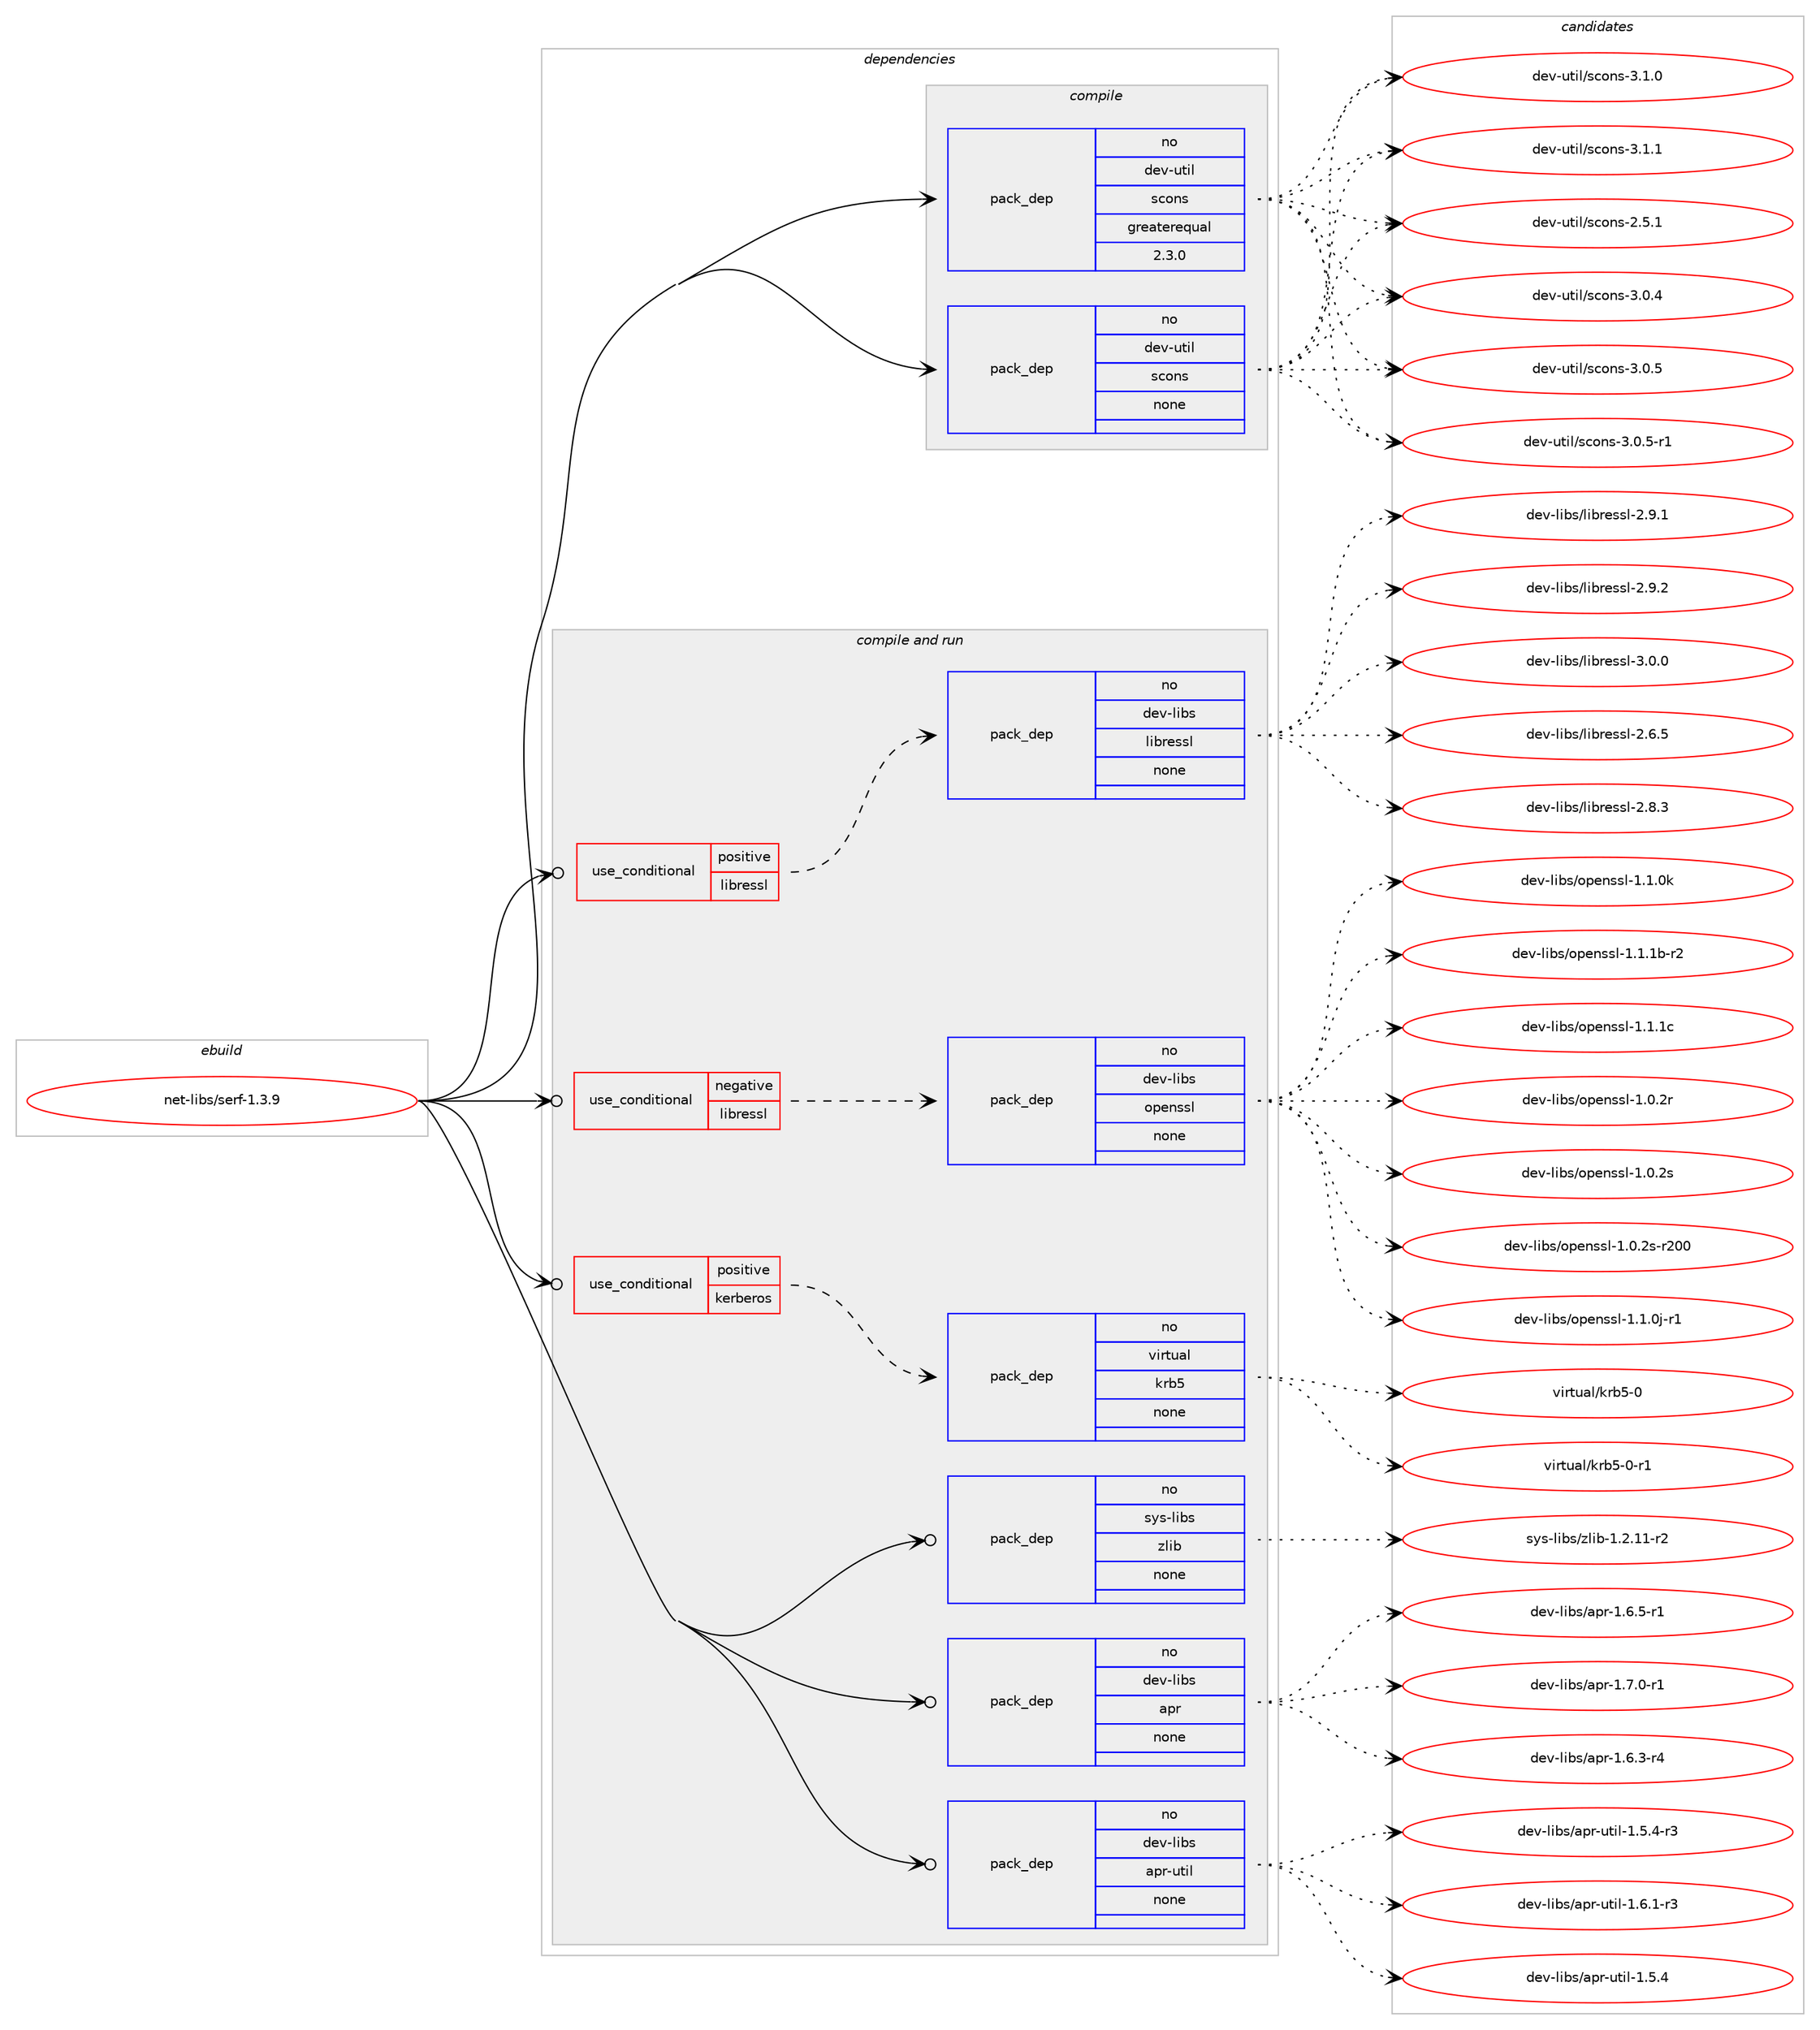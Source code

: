 digraph prolog {

# *************
# Graph options
# *************

newrank=true;
concentrate=true;
compound=true;
graph [rankdir=LR,fontname=Helvetica,fontsize=10,ranksep=1.5];#, ranksep=2.5, nodesep=0.2];
edge  [arrowhead=vee];
node  [fontname=Helvetica,fontsize=10];

# **********
# The ebuild
# **********

subgraph cluster_leftcol {
color=gray;
rank=same;
label=<<i>ebuild</i>>;
id [label="net-libs/serf-1.3.9", color=red, width=4, href="../net-libs/serf-1.3.9.svg"];
}

# ****************
# The dependencies
# ****************

subgraph cluster_midcol {
color=gray;
label=<<i>dependencies</i>>;
subgraph cluster_compile {
fillcolor="#eeeeee";
style=filled;
label=<<i>compile</i>>;
subgraph pack406 {
dependency473 [label=<<TABLE BORDER="0" CELLBORDER="1" CELLSPACING="0" CELLPADDING="4" WIDTH="220"><TR><TD ROWSPAN="6" CELLPADDING="30">pack_dep</TD></TR><TR><TD WIDTH="110">no</TD></TR><TR><TD>dev-util</TD></TR><TR><TD>scons</TD></TR><TR><TD>greaterequal</TD></TR><TR><TD>2.3.0</TD></TR></TABLE>>, shape=none, color=blue];
}
id:e -> dependency473:w [weight=20,style="solid",arrowhead="vee"];
subgraph pack407 {
dependency474 [label=<<TABLE BORDER="0" CELLBORDER="1" CELLSPACING="0" CELLPADDING="4" WIDTH="220"><TR><TD ROWSPAN="6" CELLPADDING="30">pack_dep</TD></TR><TR><TD WIDTH="110">no</TD></TR><TR><TD>dev-util</TD></TR><TR><TD>scons</TD></TR><TR><TD>none</TD></TR><TR><TD></TD></TR></TABLE>>, shape=none, color=blue];
}
id:e -> dependency474:w [weight=20,style="solid",arrowhead="vee"];
}
subgraph cluster_compileandrun {
fillcolor="#eeeeee";
style=filled;
label=<<i>compile and run</i>>;
subgraph cond62 {
dependency475 [label=<<TABLE BORDER="0" CELLBORDER="1" CELLSPACING="0" CELLPADDING="4"><TR><TD ROWSPAN="3" CELLPADDING="10">use_conditional</TD></TR><TR><TD>negative</TD></TR><TR><TD>libressl</TD></TR></TABLE>>, shape=none, color=red];
subgraph pack408 {
dependency476 [label=<<TABLE BORDER="0" CELLBORDER="1" CELLSPACING="0" CELLPADDING="4" WIDTH="220"><TR><TD ROWSPAN="6" CELLPADDING="30">pack_dep</TD></TR><TR><TD WIDTH="110">no</TD></TR><TR><TD>dev-libs</TD></TR><TR><TD>openssl</TD></TR><TR><TD>none</TD></TR><TR><TD></TD></TR></TABLE>>, shape=none, color=blue];
}
dependency475:e -> dependency476:w [weight=20,style="dashed",arrowhead="vee"];
}
id:e -> dependency475:w [weight=20,style="solid",arrowhead="odotvee"];
subgraph cond63 {
dependency477 [label=<<TABLE BORDER="0" CELLBORDER="1" CELLSPACING="0" CELLPADDING="4"><TR><TD ROWSPAN="3" CELLPADDING="10">use_conditional</TD></TR><TR><TD>positive</TD></TR><TR><TD>kerberos</TD></TR></TABLE>>, shape=none, color=red];
subgraph pack409 {
dependency478 [label=<<TABLE BORDER="0" CELLBORDER="1" CELLSPACING="0" CELLPADDING="4" WIDTH="220"><TR><TD ROWSPAN="6" CELLPADDING="30">pack_dep</TD></TR><TR><TD WIDTH="110">no</TD></TR><TR><TD>virtual</TD></TR><TR><TD>krb5</TD></TR><TR><TD>none</TD></TR><TR><TD></TD></TR></TABLE>>, shape=none, color=blue];
}
dependency477:e -> dependency478:w [weight=20,style="dashed",arrowhead="vee"];
}
id:e -> dependency477:w [weight=20,style="solid",arrowhead="odotvee"];
subgraph cond64 {
dependency479 [label=<<TABLE BORDER="0" CELLBORDER="1" CELLSPACING="0" CELLPADDING="4"><TR><TD ROWSPAN="3" CELLPADDING="10">use_conditional</TD></TR><TR><TD>positive</TD></TR><TR><TD>libressl</TD></TR></TABLE>>, shape=none, color=red];
subgraph pack410 {
dependency480 [label=<<TABLE BORDER="0" CELLBORDER="1" CELLSPACING="0" CELLPADDING="4" WIDTH="220"><TR><TD ROWSPAN="6" CELLPADDING="30">pack_dep</TD></TR><TR><TD WIDTH="110">no</TD></TR><TR><TD>dev-libs</TD></TR><TR><TD>libressl</TD></TR><TR><TD>none</TD></TR><TR><TD></TD></TR></TABLE>>, shape=none, color=blue];
}
dependency479:e -> dependency480:w [weight=20,style="dashed",arrowhead="vee"];
}
id:e -> dependency479:w [weight=20,style="solid",arrowhead="odotvee"];
subgraph pack411 {
dependency481 [label=<<TABLE BORDER="0" CELLBORDER="1" CELLSPACING="0" CELLPADDING="4" WIDTH="220"><TR><TD ROWSPAN="6" CELLPADDING="30">pack_dep</TD></TR><TR><TD WIDTH="110">no</TD></TR><TR><TD>dev-libs</TD></TR><TR><TD>apr</TD></TR><TR><TD>none</TD></TR><TR><TD></TD></TR></TABLE>>, shape=none, color=blue];
}
id:e -> dependency481:w [weight=20,style="solid",arrowhead="odotvee"];
subgraph pack412 {
dependency482 [label=<<TABLE BORDER="0" CELLBORDER="1" CELLSPACING="0" CELLPADDING="4" WIDTH="220"><TR><TD ROWSPAN="6" CELLPADDING="30">pack_dep</TD></TR><TR><TD WIDTH="110">no</TD></TR><TR><TD>dev-libs</TD></TR><TR><TD>apr-util</TD></TR><TR><TD>none</TD></TR><TR><TD></TD></TR></TABLE>>, shape=none, color=blue];
}
id:e -> dependency482:w [weight=20,style="solid",arrowhead="odotvee"];
subgraph pack413 {
dependency483 [label=<<TABLE BORDER="0" CELLBORDER="1" CELLSPACING="0" CELLPADDING="4" WIDTH="220"><TR><TD ROWSPAN="6" CELLPADDING="30">pack_dep</TD></TR><TR><TD WIDTH="110">no</TD></TR><TR><TD>sys-libs</TD></TR><TR><TD>zlib</TD></TR><TR><TD>none</TD></TR><TR><TD></TD></TR></TABLE>>, shape=none, color=blue];
}
id:e -> dependency483:w [weight=20,style="solid",arrowhead="odotvee"];
}
subgraph cluster_run {
fillcolor="#eeeeee";
style=filled;
label=<<i>run</i>>;
}
}

# **************
# The candidates
# **************

subgraph cluster_choices {
rank=same;
color=gray;
label=<<i>candidates</i>>;

subgraph choice406 {
color=black;
nodesep=1;
choice100101118451171161051084711599111110115455046534649 [label="dev-util/scons-2.5.1", color=red, width=4,href="../dev-util/scons-2.5.1.svg"];
choice100101118451171161051084711599111110115455146484652 [label="dev-util/scons-3.0.4", color=red, width=4,href="../dev-util/scons-3.0.4.svg"];
choice100101118451171161051084711599111110115455146484653 [label="dev-util/scons-3.0.5", color=red, width=4,href="../dev-util/scons-3.0.5.svg"];
choice1001011184511711610510847115991111101154551464846534511449 [label="dev-util/scons-3.0.5-r1", color=red, width=4,href="../dev-util/scons-3.0.5-r1.svg"];
choice100101118451171161051084711599111110115455146494648 [label="dev-util/scons-3.1.0", color=red, width=4,href="../dev-util/scons-3.1.0.svg"];
choice100101118451171161051084711599111110115455146494649 [label="dev-util/scons-3.1.1", color=red, width=4,href="../dev-util/scons-3.1.1.svg"];
dependency473:e -> choice100101118451171161051084711599111110115455046534649:w [style=dotted,weight="100"];
dependency473:e -> choice100101118451171161051084711599111110115455146484652:w [style=dotted,weight="100"];
dependency473:e -> choice100101118451171161051084711599111110115455146484653:w [style=dotted,weight="100"];
dependency473:e -> choice1001011184511711610510847115991111101154551464846534511449:w [style=dotted,weight="100"];
dependency473:e -> choice100101118451171161051084711599111110115455146494648:w [style=dotted,weight="100"];
dependency473:e -> choice100101118451171161051084711599111110115455146494649:w [style=dotted,weight="100"];
}
subgraph choice407 {
color=black;
nodesep=1;
choice100101118451171161051084711599111110115455046534649 [label="dev-util/scons-2.5.1", color=red, width=4,href="../dev-util/scons-2.5.1.svg"];
choice100101118451171161051084711599111110115455146484652 [label="dev-util/scons-3.0.4", color=red, width=4,href="../dev-util/scons-3.0.4.svg"];
choice100101118451171161051084711599111110115455146484653 [label="dev-util/scons-3.0.5", color=red, width=4,href="../dev-util/scons-3.0.5.svg"];
choice1001011184511711610510847115991111101154551464846534511449 [label="dev-util/scons-3.0.5-r1", color=red, width=4,href="../dev-util/scons-3.0.5-r1.svg"];
choice100101118451171161051084711599111110115455146494648 [label="dev-util/scons-3.1.0", color=red, width=4,href="../dev-util/scons-3.1.0.svg"];
choice100101118451171161051084711599111110115455146494649 [label="dev-util/scons-3.1.1", color=red, width=4,href="../dev-util/scons-3.1.1.svg"];
dependency474:e -> choice100101118451171161051084711599111110115455046534649:w [style=dotted,weight="100"];
dependency474:e -> choice100101118451171161051084711599111110115455146484652:w [style=dotted,weight="100"];
dependency474:e -> choice100101118451171161051084711599111110115455146484653:w [style=dotted,weight="100"];
dependency474:e -> choice1001011184511711610510847115991111101154551464846534511449:w [style=dotted,weight="100"];
dependency474:e -> choice100101118451171161051084711599111110115455146494648:w [style=dotted,weight="100"];
dependency474:e -> choice100101118451171161051084711599111110115455146494649:w [style=dotted,weight="100"];
}
subgraph choice408 {
color=black;
nodesep=1;
choice100101118451081059811547111112101110115115108454946484650114 [label="dev-libs/openssl-1.0.2r", color=red, width=4,href="../dev-libs/openssl-1.0.2r.svg"];
choice100101118451081059811547111112101110115115108454946484650115 [label="dev-libs/openssl-1.0.2s", color=red, width=4,href="../dev-libs/openssl-1.0.2s.svg"];
choice10010111845108105981154711111210111011511510845494648465011545114504848 [label="dev-libs/openssl-1.0.2s-r200", color=red, width=4,href="../dev-libs/openssl-1.0.2s-r200.svg"];
choice1001011184510810598115471111121011101151151084549464946481064511449 [label="dev-libs/openssl-1.1.0j-r1", color=red, width=4,href="../dev-libs/openssl-1.1.0j-r1.svg"];
choice100101118451081059811547111112101110115115108454946494648107 [label="dev-libs/openssl-1.1.0k", color=red, width=4,href="../dev-libs/openssl-1.1.0k.svg"];
choice100101118451081059811547111112101110115115108454946494649984511450 [label="dev-libs/openssl-1.1.1b-r2", color=red, width=4,href="../dev-libs/openssl-1.1.1b-r2.svg"];
choice10010111845108105981154711111210111011511510845494649464999 [label="dev-libs/openssl-1.1.1c", color=red, width=4,href="../dev-libs/openssl-1.1.1c.svg"];
dependency476:e -> choice100101118451081059811547111112101110115115108454946484650114:w [style=dotted,weight="100"];
dependency476:e -> choice100101118451081059811547111112101110115115108454946484650115:w [style=dotted,weight="100"];
dependency476:e -> choice10010111845108105981154711111210111011511510845494648465011545114504848:w [style=dotted,weight="100"];
dependency476:e -> choice1001011184510810598115471111121011101151151084549464946481064511449:w [style=dotted,weight="100"];
dependency476:e -> choice100101118451081059811547111112101110115115108454946494648107:w [style=dotted,weight="100"];
dependency476:e -> choice100101118451081059811547111112101110115115108454946494649984511450:w [style=dotted,weight="100"];
dependency476:e -> choice10010111845108105981154711111210111011511510845494649464999:w [style=dotted,weight="100"];
}
subgraph choice409 {
color=black;
nodesep=1;
choice118105114116117971084710711498534548 [label="virtual/krb5-0", color=red, width=4,href="../virtual/krb5-0.svg"];
choice1181051141161179710847107114985345484511449 [label="virtual/krb5-0-r1", color=red, width=4,href="../virtual/krb5-0-r1.svg"];
dependency478:e -> choice118105114116117971084710711498534548:w [style=dotted,weight="100"];
dependency478:e -> choice1181051141161179710847107114985345484511449:w [style=dotted,weight="100"];
}
subgraph choice410 {
color=black;
nodesep=1;
choice10010111845108105981154710810598114101115115108455046544653 [label="dev-libs/libressl-2.6.5", color=red, width=4,href="../dev-libs/libressl-2.6.5.svg"];
choice10010111845108105981154710810598114101115115108455046564651 [label="dev-libs/libressl-2.8.3", color=red, width=4,href="../dev-libs/libressl-2.8.3.svg"];
choice10010111845108105981154710810598114101115115108455046574649 [label="dev-libs/libressl-2.9.1", color=red, width=4,href="../dev-libs/libressl-2.9.1.svg"];
choice10010111845108105981154710810598114101115115108455046574650 [label="dev-libs/libressl-2.9.2", color=red, width=4,href="../dev-libs/libressl-2.9.2.svg"];
choice10010111845108105981154710810598114101115115108455146484648 [label="dev-libs/libressl-3.0.0", color=red, width=4,href="../dev-libs/libressl-3.0.0.svg"];
dependency480:e -> choice10010111845108105981154710810598114101115115108455046544653:w [style=dotted,weight="100"];
dependency480:e -> choice10010111845108105981154710810598114101115115108455046564651:w [style=dotted,weight="100"];
dependency480:e -> choice10010111845108105981154710810598114101115115108455046574649:w [style=dotted,weight="100"];
dependency480:e -> choice10010111845108105981154710810598114101115115108455046574650:w [style=dotted,weight="100"];
dependency480:e -> choice10010111845108105981154710810598114101115115108455146484648:w [style=dotted,weight="100"];
}
subgraph choice411 {
color=black;
nodesep=1;
choice100101118451081059811547971121144549465446514511452 [label="dev-libs/apr-1.6.3-r4", color=red, width=4,href="../dev-libs/apr-1.6.3-r4.svg"];
choice100101118451081059811547971121144549465446534511449 [label="dev-libs/apr-1.6.5-r1", color=red, width=4,href="../dev-libs/apr-1.6.5-r1.svg"];
choice100101118451081059811547971121144549465546484511449 [label="dev-libs/apr-1.7.0-r1", color=red, width=4,href="../dev-libs/apr-1.7.0-r1.svg"];
dependency481:e -> choice100101118451081059811547971121144549465446514511452:w [style=dotted,weight="100"];
dependency481:e -> choice100101118451081059811547971121144549465446534511449:w [style=dotted,weight="100"];
dependency481:e -> choice100101118451081059811547971121144549465546484511449:w [style=dotted,weight="100"];
}
subgraph choice412 {
color=black;
nodesep=1;
choice1001011184510810598115479711211445117116105108454946534652 [label="dev-libs/apr-util-1.5.4", color=red, width=4,href="../dev-libs/apr-util-1.5.4.svg"];
choice10010111845108105981154797112114451171161051084549465346524511451 [label="dev-libs/apr-util-1.5.4-r3", color=red, width=4,href="../dev-libs/apr-util-1.5.4-r3.svg"];
choice10010111845108105981154797112114451171161051084549465446494511451 [label="dev-libs/apr-util-1.6.1-r3", color=red, width=4,href="../dev-libs/apr-util-1.6.1-r3.svg"];
dependency482:e -> choice1001011184510810598115479711211445117116105108454946534652:w [style=dotted,weight="100"];
dependency482:e -> choice10010111845108105981154797112114451171161051084549465346524511451:w [style=dotted,weight="100"];
dependency482:e -> choice10010111845108105981154797112114451171161051084549465446494511451:w [style=dotted,weight="100"];
}
subgraph choice413 {
color=black;
nodesep=1;
choice11512111545108105981154712210810598454946504649494511450 [label="sys-libs/zlib-1.2.11-r2", color=red, width=4,href="../sys-libs/zlib-1.2.11-r2.svg"];
dependency483:e -> choice11512111545108105981154712210810598454946504649494511450:w [style=dotted,weight="100"];
}
}

}
